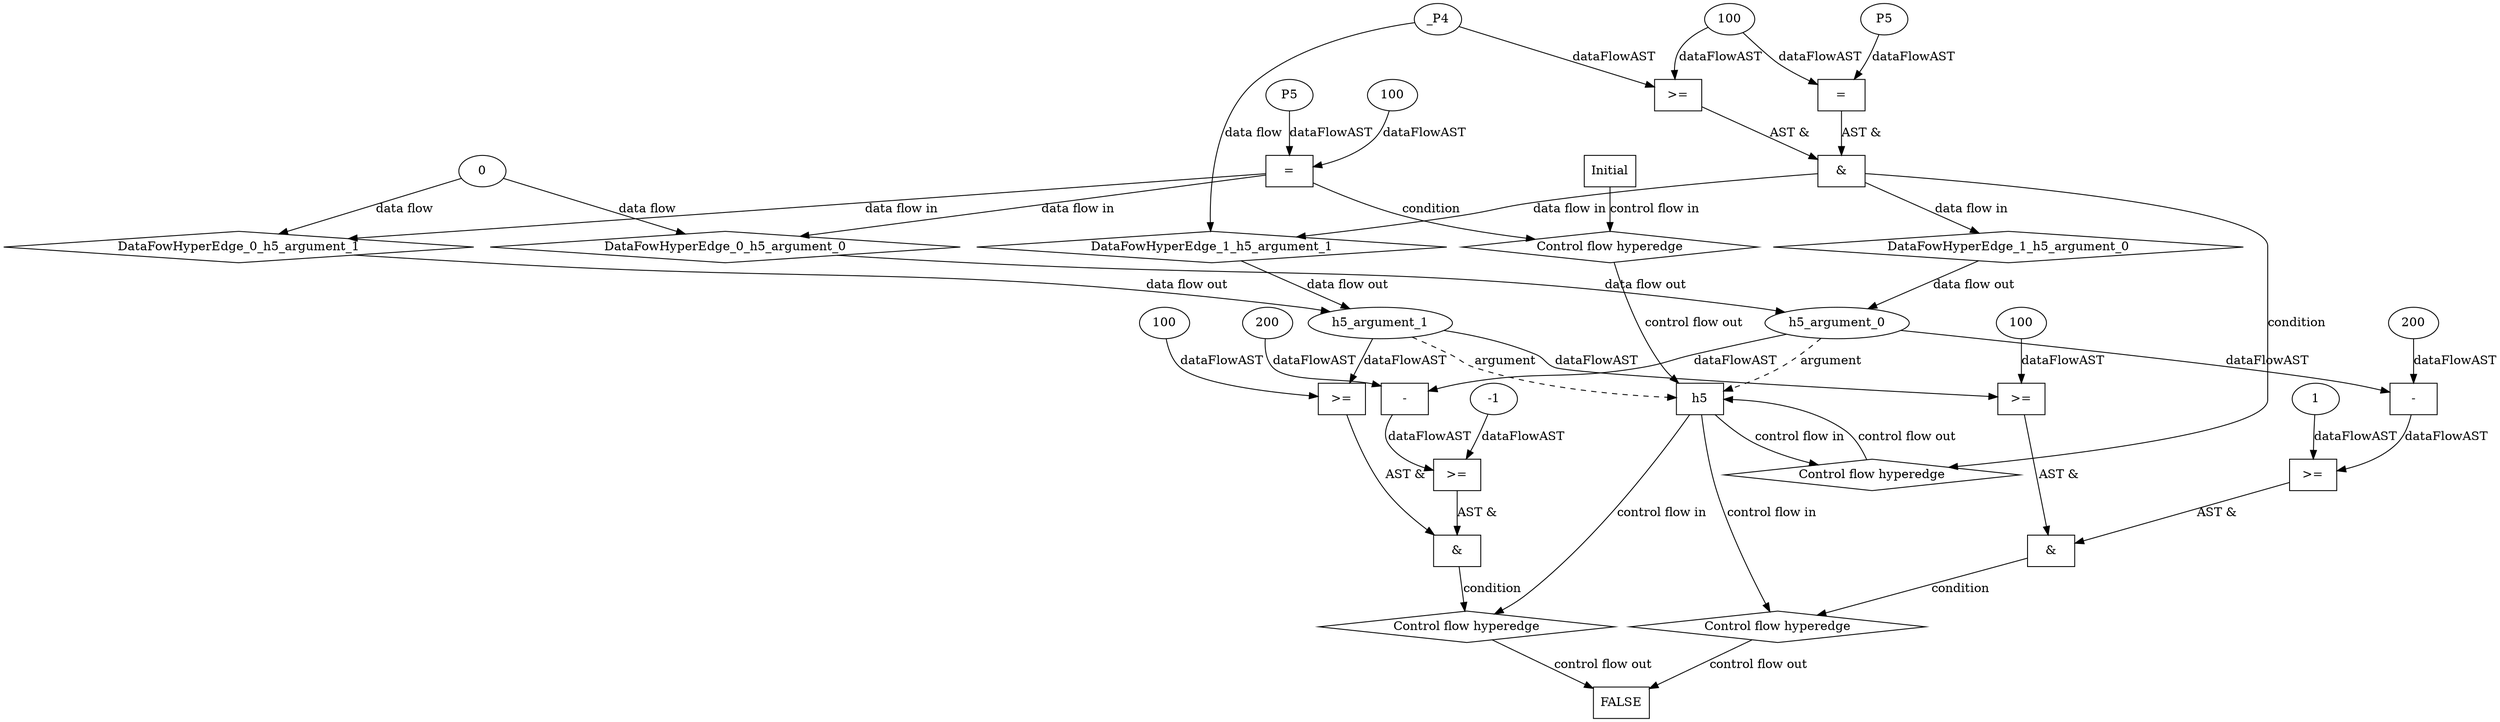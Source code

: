 digraph dag {
"h5" [label="h5" nodeName="h5" class=cfn  shape="rect"];
FALSE [label="FALSE" nodeName=FALSE class=cfn  shape="rect"];
Initial [label="Initial" nodeName=Initial class=cfn  shape="rect"];
ControlFowHyperEdge_0 [label="Control flow hyperedge" nodeName=ControlFowHyperEdge_0 class=controlFlowHyperEdge shape="diamond"];
"Initial" -> ControlFowHyperEdge_0 [label="control flow in"]
ControlFowHyperEdge_0 -> "h5" [label="control flow out"]
ControlFowHyperEdge_1 [label="Control flow hyperedge" nodeName=ControlFowHyperEdge_1 class=controlFlowHyperEdge shape="diamond"];
"h5" -> ControlFowHyperEdge_1 [label="control flow in"]
ControlFowHyperEdge_1 -> "h5" [label="control flow out"]
ControlFowHyperEdge_2 [label="Control flow hyperedge" nodeName=ControlFowHyperEdge_2 class=controlFlowHyperEdge shape="diamond"];
"h5" -> ControlFowHyperEdge_2 [label="control flow in"]
ControlFowHyperEdge_2 -> "FALSE" [label="control flow out"]
ControlFowHyperEdge_3 [label="Control flow hyperedge" nodeName=ControlFowHyperEdge_3 class=controlFlowHyperEdge shape="diamond"];
"h5" -> ControlFowHyperEdge_3 [label="control flow in"]
ControlFowHyperEdge_3 -> "FALSE" [label="control flow out"]
"h5_argument_0" [label="h5_argument_0" nodeName=argument0 class=argument  head="h5" shape="oval"];
"h5_argument_0" -> "h5"[label="argument" style="dashed"]
"h5_argument_1" [label="h5_argument_1" nodeName=argument1 class=argument  head="h5" shape="oval"];
"h5_argument_1" -> "h5"[label="argument" style="dashed"]

"xxxh5___Initial_0xxxguard_0_node_0" [label="=" nodeName="xxxh5___Initial_0xxxguard_0_node_0" class=Operator  shape="rect"];
"xxxh5___Initial_0xxxguard_0_node_1" [label="P5" nodeName="xxxh5___Initial_0xxxguard_0_node_1" class=Constant ];
"xxxh5___Initial_0xxxguard_0_node_2" [label="100" nodeName="xxxh5___Initial_0xxxguard_0_node_2" class=Literal ];
"xxxh5___Initial_0xxxguard_0_node_1" -> "xxxh5___Initial_0xxxguard_0_node_0"[label="dataFlowAST"]
"xxxh5___Initial_0xxxguard_0_node_2" -> "xxxh5___Initial_0xxxguard_0_node_0"[label="dataFlowAST"]

"xxxh5___Initial_0xxxguard_0_node_0" -> "ControlFowHyperEdge_0" [label="condition"];
"xxxh5___Initial_0xxxdataFlow_0_node_0" [label="0" nodeName="xxxh5___Initial_0xxxdataFlow_0_node_0" class=Literal ];

"xxxh5___Initial_0xxxdataFlow_0_node_0" -> "DataFowHyperEdge_0_h5_argument_0" [label="data flow"];

"xxxh5___Initial_0xxxdataFlow_0_node_0" -> "DataFowHyperEdge_0_h5_argument_1" [label="data flow"];
"xxxh5___h5_1xxx_and" [label="&" nodeName="xxxh5___h5_1xxx_and" class=Operator shape="rect"];
"xxxh5___h5_1xxxguard_0_node_0" [label=">=" nodeName="xxxh5___h5_1xxxguard_0_node_0" class=Operator  shape="rect"];
"xxxh5___h5_1xxxguard_0_node_1" [label="100" nodeName="xxxh5___h5_1xxxguard_0_node_1" class=Literal ];
"xxxh5___h5_1xxxguard_0_node_1" -> "xxxh5___h5_1xxxguard_0_node_0"[label="dataFlowAST"]
"xxxh5___h5_1xxxdataFlow_0_node_0" -> "xxxh5___h5_1xxxguard_0_node_0"[label="dataFlowAST"]

"xxxh5___h5_1xxxguard_0_node_0" -> "xxxh5___h5_1xxx_and" [label="AST &"];
"xxxh5___h5_1xxxguard1_node_0" [label="=" nodeName="xxxh5___h5_1xxxguard1_node_0" class=Operator  shape="rect"];
"xxxh5___h5_1xxxguard1_node_1" [label="P5" nodeName="xxxh5___h5_1xxxguard1_node_1" class=Constant ];
"xxxh5___h5_1xxxguard1_node_1" -> "xxxh5___h5_1xxxguard1_node_0"[label="dataFlowAST"]
"xxxh5___h5_1xxxguard_0_node_1" -> "xxxh5___h5_1xxxguard1_node_0"[label="dataFlowAST"]

"xxxh5___h5_1xxxguard1_node_0" -> "xxxh5___h5_1xxx_and" [label="AST &"];
"xxxh5___h5_1xxx_and" -> "ControlFowHyperEdge_1" [label="condition"];
"xxxh5___h5_1xxxdataFlow_0_node_0" [label="_P4" nodeName="xxxh5___h5_1xxxdataFlow_0_node_0" class=Constant ];

"xxxh5___h5_1xxxdataFlow_0_node_0" -> "DataFowHyperEdge_1_h5_argument_1" [label="data flow"];
"xxxFALSE___h5_2xxx_and" [label="&" nodeName="xxxFALSE___h5_2xxx_and" class=Operator shape="rect"];
"xxxFALSE___h5_2xxxguard_0_node_0" [label=">=" nodeName="xxxFALSE___h5_2xxxguard_0_node_0" class=Operator  shape="rect"];
"xxxFALSE___h5_2xxxguard_0_node_1" [label="-1" nodeName="xxxFALSE___h5_2xxxguard_0_node_1" class=Literal ];
"xxxFALSE___h5_2xxxguard_0_node_2" [label="-" nodeName="xxxFALSE___h5_2xxxguard_0_node_2" class= Operator shape="rect"];
"xxxFALSE___h5_2xxxguard_0_node_4" [label="200" nodeName="xxxFALSE___h5_2xxxguard_0_node_4" class=Literal ];
"xxxFALSE___h5_2xxxguard_0_node_1" -> "xxxFALSE___h5_2xxxguard_0_node_0"[label="dataFlowAST"]
"xxxFALSE___h5_2xxxguard_0_node_2" -> "xxxFALSE___h5_2xxxguard_0_node_0"[label="dataFlowAST"]
"h5_argument_0" -> "xxxFALSE___h5_2xxxguard_0_node_2"[label="dataFlowAST"]
"xxxFALSE___h5_2xxxguard_0_node_4" -> "xxxFALSE___h5_2xxxguard_0_node_2"[label="dataFlowAST"]

"xxxFALSE___h5_2xxxguard_0_node_0" -> "xxxFALSE___h5_2xxx_and" [label="AST &"];
"xxxFALSE___h5_2xxxguard1_node_0" [label=">=" nodeName="xxxFALSE___h5_2xxxguard1_node_0" class=Operator  shape="rect"];
"xxxFALSE___h5_2xxxguard1_node_2" [label="100" nodeName="xxxFALSE___h5_2xxxguard1_node_2" class=Literal ];
"h5_argument_1" -> "xxxFALSE___h5_2xxxguard1_node_0"[label="dataFlowAST"]
"xxxFALSE___h5_2xxxguard1_node_2" -> "xxxFALSE___h5_2xxxguard1_node_0"[label="dataFlowAST"]

"xxxFALSE___h5_2xxxguard1_node_0" -> "xxxFALSE___h5_2xxx_and" [label="AST &"];
"xxxFALSE___h5_2xxx_and" -> "ControlFowHyperEdge_2" [label="condition"];
"xxxFALSE___h5_3xxx_and" [label="&" nodeName="xxxFALSE___h5_3xxx_and" class=Operator shape="rect"];
"xxxFALSE___h5_3xxxguard_0_node_0" [label=">=" nodeName="xxxFALSE___h5_3xxxguard_0_node_0" class=Operator  shape="rect"];
"xxxFALSE___h5_3xxxguard_0_node_1" [label="-" nodeName="xxxFALSE___h5_3xxxguard_0_node_1" class= Operator shape="rect"];
"xxxFALSE___h5_3xxxguard_0_node_3" [label="200" nodeName="xxxFALSE___h5_3xxxguard_0_node_3" class=Literal ];
"xxxFALSE___h5_3xxxguard_0_node_4" [label="1" nodeName="xxxFALSE___h5_3xxxguard_0_node_4" class=Literal ];
"xxxFALSE___h5_3xxxguard_0_node_1" -> "xxxFALSE___h5_3xxxguard_0_node_0"[label="dataFlowAST"]
"xxxFALSE___h5_3xxxguard_0_node_4" -> "xxxFALSE___h5_3xxxguard_0_node_0"[label="dataFlowAST"]
"h5_argument_0" -> "xxxFALSE___h5_3xxxguard_0_node_1"[label="dataFlowAST"]
"xxxFALSE___h5_3xxxguard_0_node_3" -> "xxxFALSE___h5_3xxxguard_0_node_1"[label="dataFlowAST"]

"xxxFALSE___h5_3xxxguard_0_node_0" -> "xxxFALSE___h5_3xxx_and" [label="AST &"];
"xxxFALSE___h5_3xxxguard1_node_0" [label=">=" nodeName="xxxFALSE___h5_3xxxguard1_node_0" class=Operator  shape="rect"];
"xxxFALSE___h5_3xxxguard1_node_2" [label="100" nodeName="xxxFALSE___h5_3xxxguard1_node_2" class=Literal ];
"h5_argument_1" -> "xxxFALSE___h5_3xxxguard1_node_0"[label="dataFlowAST"]
"xxxFALSE___h5_3xxxguard1_node_2" -> "xxxFALSE___h5_3xxxguard1_node_0"[label="dataFlowAST"]

"xxxFALSE___h5_3xxxguard1_node_0" -> "xxxFALSE___h5_3xxx_and" [label="AST &"];
"xxxFALSE___h5_3xxx_and" -> "ControlFowHyperEdge_3" [label="condition"];
"DataFowHyperEdge_0_h5_argument_0" [label="DataFowHyperEdge_0_h5_argument_0" nodeName="DataFowHyperEdge_0_h5_argument_0" class=DataFlowHyperedge shape="diamond"];
"DataFowHyperEdge_0_h5_argument_0" -> "h5_argument_0"[label="data flow out"]
"xxxh5___Initial_0xxxguard_0_node_0" -> "DataFowHyperEdge_0_h5_argument_0"[label="data flow in"]
"DataFowHyperEdge_0_h5_argument_1" [label="DataFowHyperEdge_0_h5_argument_1" nodeName="DataFowHyperEdge_0_h5_argument_1" class=DataFlowHyperedge shape="diamond"];
"DataFowHyperEdge_0_h5_argument_1" -> "h5_argument_1"[label="data flow out"]
"xxxh5___Initial_0xxxguard_0_node_0" -> "DataFowHyperEdge_0_h5_argument_1"[label="data flow in"]
"DataFowHyperEdge_1_h5_argument_0" [label="DataFowHyperEdge_1_h5_argument_0" nodeName="DataFowHyperEdge_1_h5_argument_0" class=DataFlowHyperedge shape="diamond"];
"DataFowHyperEdge_1_h5_argument_0" -> "h5_argument_0"[label="data flow out"]
"xxxh5___h5_1xxx_and" -> "DataFowHyperEdge_1_h5_argument_0"[label="data flow in"]
"DataFowHyperEdge_1_h5_argument_1" [label="DataFowHyperEdge_1_h5_argument_1" nodeName="DataFowHyperEdge_1_h5_argument_1" class=DataFlowHyperedge shape="diamond"];
"DataFowHyperEdge_1_h5_argument_1" -> "h5_argument_1"[label="data flow out"]
"xxxh5___h5_1xxx_and" -> "DataFowHyperEdge_1_h5_argument_1"[label="data flow in"]




}
